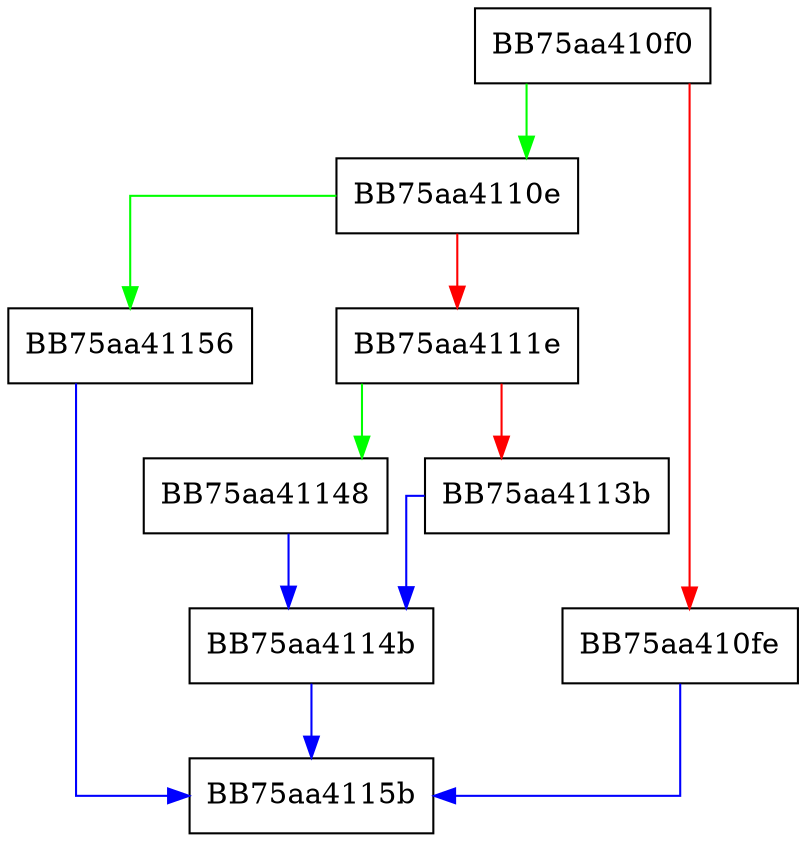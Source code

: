 digraph give_infos_pcode {
  node [shape="box"];
  graph [splines=ortho];
  BB75aa410f0 -> BB75aa4110e [color="green"];
  BB75aa410f0 -> BB75aa410fe [color="red"];
  BB75aa410fe -> BB75aa4115b [color="blue"];
  BB75aa4110e -> BB75aa41156 [color="green"];
  BB75aa4110e -> BB75aa4111e [color="red"];
  BB75aa4111e -> BB75aa41148 [color="green"];
  BB75aa4111e -> BB75aa4113b [color="red"];
  BB75aa4113b -> BB75aa4114b [color="blue"];
  BB75aa41148 -> BB75aa4114b [color="blue"];
  BB75aa4114b -> BB75aa4115b [color="blue"];
  BB75aa41156 -> BB75aa4115b [color="blue"];
}